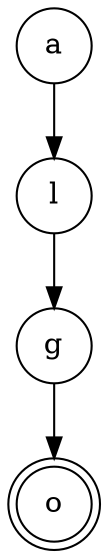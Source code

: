 digraph {   
    node [shape = doublecircle, color = black] o ;
    node [shape = circle];
    node [color= black];
    a -> l -> g -> o;	
}